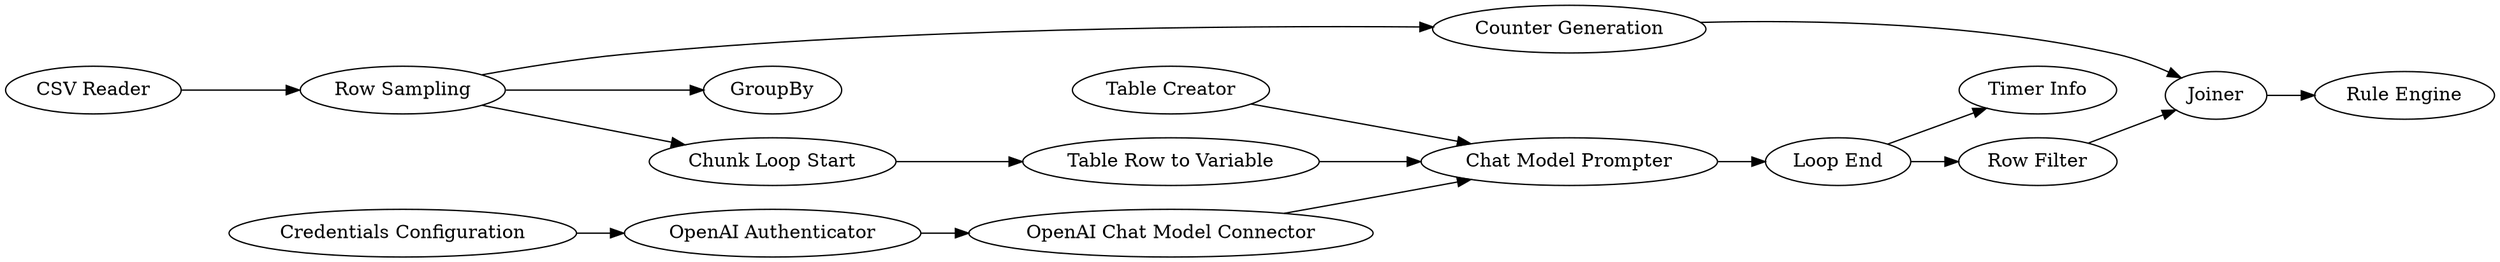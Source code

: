 digraph {
	1 [label="OpenAI Authenticator"]
	2 [label="Credentials Configuration"]
	6 [label="CSV Reader"]
	7 [label="Row Sampling"]
	8 [label=GroupBy]
	84 [label="OpenAI Chat Model Connector"]
	85 [label="Chat Model Prompter"]
	86 [label="Table Creator"]
	89 [label="Table Row to Variable"]
	90 [label="Chunk Loop Start"]
	91 [label="Loop End"]
	92 [label="Timer Info"]
	93 [label="Counter Generation"]
	94 [label="Row Filter"]
	95 [label=Joiner]
	96 [label="Rule Engine"]
	1 -> 84
	2 -> 1
	6 -> 7
	7 -> 8
	7 -> 93
	7 -> 90
	84 -> 85
	85 -> 91
	86 -> 85
	89 -> 85
	90 -> 89
	91 -> 94
	91 -> 92
	93 -> 95
	94 -> 95
	95 -> 96
	rankdir=LR
}
